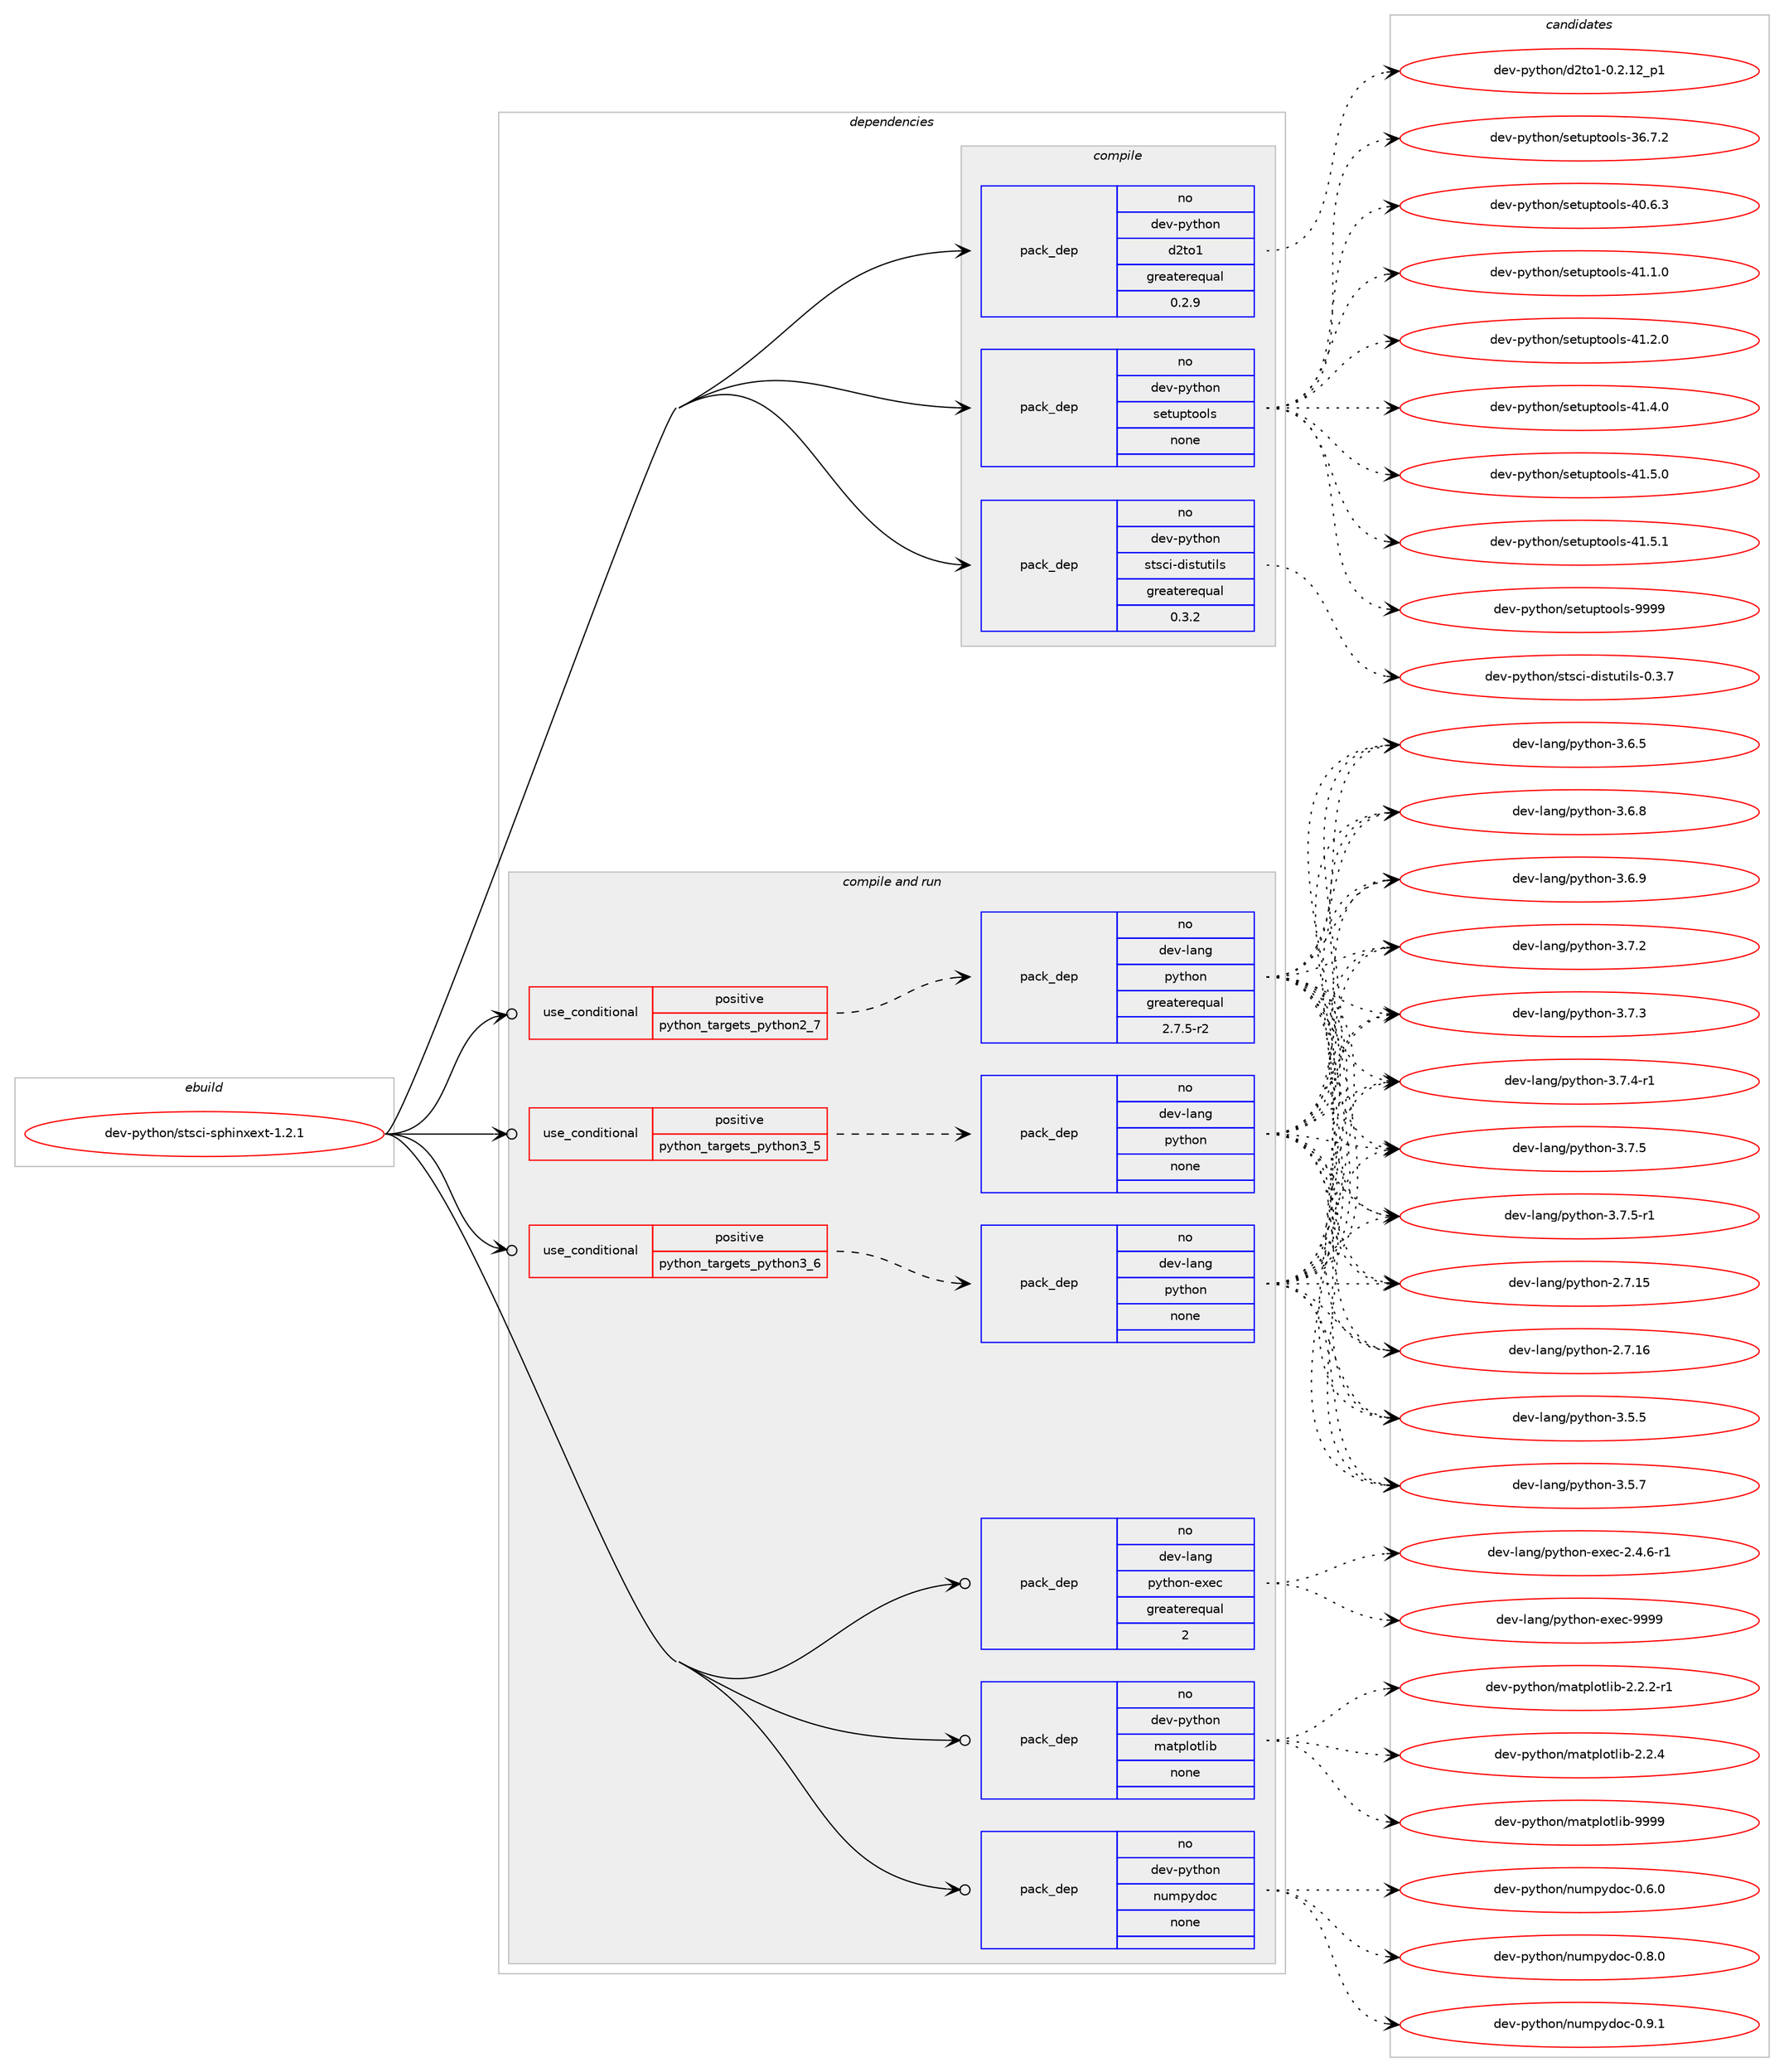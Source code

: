 digraph prolog {

# *************
# Graph options
# *************

newrank=true;
concentrate=true;
compound=true;
graph [rankdir=LR,fontname=Helvetica,fontsize=10,ranksep=1.5];#, ranksep=2.5, nodesep=0.2];
edge  [arrowhead=vee];
node  [fontname=Helvetica,fontsize=10];

# **********
# The ebuild
# **********

subgraph cluster_leftcol {
color=gray;
rank=same;
label=<<i>ebuild</i>>;
id [label="dev-python/stsci-sphinxext-1.2.1", color=red, width=4, href="../dev-python/stsci-sphinxext-1.2.1.svg"];
}

# ****************
# The dependencies
# ****************

subgraph cluster_midcol {
color=gray;
label=<<i>dependencies</i>>;
subgraph cluster_compile {
fillcolor="#eeeeee";
style=filled;
label=<<i>compile</i>>;
subgraph pack477569 {
dependency639512 [label=<<TABLE BORDER="0" CELLBORDER="1" CELLSPACING="0" CELLPADDING="4" WIDTH="220"><TR><TD ROWSPAN="6" CELLPADDING="30">pack_dep</TD></TR><TR><TD WIDTH="110">no</TD></TR><TR><TD>dev-python</TD></TR><TR><TD>d2to1</TD></TR><TR><TD>greaterequal</TD></TR><TR><TD>0.2.9</TD></TR></TABLE>>, shape=none, color=blue];
}
id:e -> dependency639512:w [weight=20,style="solid",arrowhead="vee"];
subgraph pack477570 {
dependency639513 [label=<<TABLE BORDER="0" CELLBORDER="1" CELLSPACING="0" CELLPADDING="4" WIDTH="220"><TR><TD ROWSPAN="6" CELLPADDING="30">pack_dep</TD></TR><TR><TD WIDTH="110">no</TD></TR><TR><TD>dev-python</TD></TR><TR><TD>setuptools</TD></TR><TR><TD>none</TD></TR><TR><TD></TD></TR></TABLE>>, shape=none, color=blue];
}
id:e -> dependency639513:w [weight=20,style="solid",arrowhead="vee"];
subgraph pack477571 {
dependency639514 [label=<<TABLE BORDER="0" CELLBORDER="1" CELLSPACING="0" CELLPADDING="4" WIDTH="220"><TR><TD ROWSPAN="6" CELLPADDING="30">pack_dep</TD></TR><TR><TD WIDTH="110">no</TD></TR><TR><TD>dev-python</TD></TR><TR><TD>stsci-distutils</TD></TR><TR><TD>greaterequal</TD></TR><TR><TD>0.3.2</TD></TR></TABLE>>, shape=none, color=blue];
}
id:e -> dependency639514:w [weight=20,style="solid",arrowhead="vee"];
}
subgraph cluster_compileandrun {
fillcolor="#eeeeee";
style=filled;
label=<<i>compile and run</i>>;
subgraph cond150062 {
dependency639515 [label=<<TABLE BORDER="0" CELLBORDER="1" CELLSPACING="0" CELLPADDING="4"><TR><TD ROWSPAN="3" CELLPADDING="10">use_conditional</TD></TR><TR><TD>positive</TD></TR><TR><TD>python_targets_python2_7</TD></TR></TABLE>>, shape=none, color=red];
subgraph pack477572 {
dependency639516 [label=<<TABLE BORDER="0" CELLBORDER="1" CELLSPACING="0" CELLPADDING="4" WIDTH="220"><TR><TD ROWSPAN="6" CELLPADDING="30">pack_dep</TD></TR><TR><TD WIDTH="110">no</TD></TR><TR><TD>dev-lang</TD></TR><TR><TD>python</TD></TR><TR><TD>greaterequal</TD></TR><TR><TD>2.7.5-r2</TD></TR></TABLE>>, shape=none, color=blue];
}
dependency639515:e -> dependency639516:w [weight=20,style="dashed",arrowhead="vee"];
}
id:e -> dependency639515:w [weight=20,style="solid",arrowhead="odotvee"];
subgraph cond150063 {
dependency639517 [label=<<TABLE BORDER="0" CELLBORDER="1" CELLSPACING="0" CELLPADDING="4"><TR><TD ROWSPAN="3" CELLPADDING="10">use_conditional</TD></TR><TR><TD>positive</TD></TR><TR><TD>python_targets_python3_5</TD></TR></TABLE>>, shape=none, color=red];
subgraph pack477573 {
dependency639518 [label=<<TABLE BORDER="0" CELLBORDER="1" CELLSPACING="0" CELLPADDING="4" WIDTH="220"><TR><TD ROWSPAN="6" CELLPADDING="30">pack_dep</TD></TR><TR><TD WIDTH="110">no</TD></TR><TR><TD>dev-lang</TD></TR><TR><TD>python</TD></TR><TR><TD>none</TD></TR><TR><TD></TD></TR></TABLE>>, shape=none, color=blue];
}
dependency639517:e -> dependency639518:w [weight=20,style="dashed",arrowhead="vee"];
}
id:e -> dependency639517:w [weight=20,style="solid",arrowhead="odotvee"];
subgraph cond150064 {
dependency639519 [label=<<TABLE BORDER="0" CELLBORDER="1" CELLSPACING="0" CELLPADDING="4"><TR><TD ROWSPAN="3" CELLPADDING="10">use_conditional</TD></TR><TR><TD>positive</TD></TR><TR><TD>python_targets_python3_6</TD></TR></TABLE>>, shape=none, color=red];
subgraph pack477574 {
dependency639520 [label=<<TABLE BORDER="0" CELLBORDER="1" CELLSPACING="0" CELLPADDING="4" WIDTH="220"><TR><TD ROWSPAN="6" CELLPADDING="30">pack_dep</TD></TR><TR><TD WIDTH="110">no</TD></TR><TR><TD>dev-lang</TD></TR><TR><TD>python</TD></TR><TR><TD>none</TD></TR><TR><TD></TD></TR></TABLE>>, shape=none, color=blue];
}
dependency639519:e -> dependency639520:w [weight=20,style="dashed",arrowhead="vee"];
}
id:e -> dependency639519:w [weight=20,style="solid",arrowhead="odotvee"];
subgraph pack477575 {
dependency639521 [label=<<TABLE BORDER="0" CELLBORDER="1" CELLSPACING="0" CELLPADDING="4" WIDTH="220"><TR><TD ROWSPAN="6" CELLPADDING="30">pack_dep</TD></TR><TR><TD WIDTH="110">no</TD></TR><TR><TD>dev-lang</TD></TR><TR><TD>python-exec</TD></TR><TR><TD>greaterequal</TD></TR><TR><TD>2</TD></TR></TABLE>>, shape=none, color=blue];
}
id:e -> dependency639521:w [weight=20,style="solid",arrowhead="odotvee"];
subgraph pack477576 {
dependency639522 [label=<<TABLE BORDER="0" CELLBORDER="1" CELLSPACING="0" CELLPADDING="4" WIDTH="220"><TR><TD ROWSPAN="6" CELLPADDING="30">pack_dep</TD></TR><TR><TD WIDTH="110">no</TD></TR><TR><TD>dev-python</TD></TR><TR><TD>matplotlib</TD></TR><TR><TD>none</TD></TR><TR><TD></TD></TR></TABLE>>, shape=none, color=blue];
}
id:e -> dependency639522:w [weight=20,style="solid",arrowhead="odotvee"];
subgraph pack477577 {
dependency639523 [label=<<TABLE BORDER="0" CELLBORDER="1" CELLSPACING="0" CELLPADDING="4" WIDTH="220"><TR><TD ROWSPAN="6" CELLPADDING="30">pack_dep</TD></TR><TR><TD WIDTH="110">no</TD></TR><TR><TD>dev-python</TD></TR><TR><TD>numpydoc</TD></TR><TR><TD>none</TD></TR><TR><TD></TD></TR></TABLE>>, shape=none, color=blue];
}
id:e -> dependency639523:w [weight=20,style="solid",arrowhead="odotvee"];
}
subgraph cluster_run {
fillcolor="#eeeeee";
style=filled;
label=<<i>run</i>>;
}
}

# **************
# The candidates
# **************

subgraph cluster_choices {
rank=same;
color=gray;
label=<<i>candidates</i>>;

subgraph choice477569 {
color=black;
nodesep=1;
choice10010111845112121116104111110471005011611149454846504649509511249 [label="dev-python/d2to1-0.2.12_p1", color=red, width=4,href="../dev-python/d2to1-0.2.12_p1.svg"];
dependency639512:e -> choice10010111845112121116104111110471005011611149454846504649509511249:w [style=dotted,weight="100"];
}
subgraph choice477570 {
color=black;
nodesep=1;
choice100101118451121211161041111104711510111611711211611111110811545515446554650 [label="dev-python/setuptools-36.7.2", color=red, width=4,href="../dev-python/setuptools-36.7.2.svg"];
choice100101118451121211161041111104711510111611711211611111110811545524846544651 [label="dev-python/setuptools-40.6.3", color=red, width=4,href="../dev-python/setuptools-40.6.3.svg"];
choice100101118451121211161041111104711510111611711211611111110811545524946494648 [label="dev-python/setuptools-41.1.0", color=red, width=4,href="../dev-python/setuptools-41.1.0.svg"];
choice100101118451121211161041111104711510111611711211611111110811545524946504648 [label="dev-python/setuptools-41.2.0", color=red, width=4,href="../dev-python/setuptools-41.2.0.svg"];
choice100101118451121211161041111104711510111611711211611111110811545524946524648 [label="dev-python/setuptools-41.4.0", color=red, width=4,href="../dev-python/setuptools-41.4.0.svg"];
choice100101118451121211161041111104711510111611711211611111110811545524946534648 [label="dev-python/setuptools-41.5.0", color=red, width=4,href="../dev-python/setuptools-41.5.0.svg"];
choice100101118451121211161041111104711510111611711211611111110811545524946534649 [label="dev-python/setuptools-41.5.1", color=red, width=4,href="../dev-python/setuptools-41.5.1.svg"];
choice10010111845112121116104111110471151011161171121161111111081154557575757 [label="dev-python/setuptools-9999", color=red, width=4,href="../dev-python/setuptools-9999.svg"];
dependency639513:e -> choice100101118451121211161041111104711510111611711211611111110811545515446554650:w [style=dotted,weight="100"];
dependency639513:e -> choice100101118451121211161041111104711510111611711211611111110811545524846544651:w [style=dotted,weight="100"];
dependency639513:e -> choice100101118451121211161041111104711510111611711211611111110811545524946494648:w [style=dotted,weight="100"];
dependency639513:e -> choice100101118451121211161041111104711510111611711211611111110811545524946504648:w [style=dotted,weight="100"];
dependency639513:e -> choice100101118451121211161041111104711510111611711211611111110811545524946524648:w [style=dotted,weight="100"];
dependency639513:e -> choice100101118451121211161041111104711510111611711211611111110811545524946534648:w [style=dotted,weight="100"];
dependency639513:e -> choice100101118451121211161041111104711510111611711211611111110811545524946534649:w [style=dotted,weight="100"];
dependency639513:e -> choice10010111845112121116104111110471151011161171121161111111081154557575757:w [style=dotted,weight="100"];
}
subgraph choice477571 {
color=black;
nodesep=1;
choice10010111845112121116104111110471151161159910545100105115116117116105108115454846514655 [label="dev-python/stsci-distutils-0.3.7", color=red, width=4,href="../dev-python/stsci-distutils-0.3.7.svg"];
dependency639514:e -> choice10010111845112121116104111110471151161159910545100105115116117116105108115454846514655:w [style=dotted,weight="100"];
}
subgraph choice477572 {
color=black;
nodesep=1;
choice10010111845108971101034711212111610411111045504655464953 [label="dev-lang/python-2.7.15", color=red, width=4,href="../dev-lang/python-2.7.15.svg"];
choice10010111845108971101034711212111610411111045504655464954 [label="dev-lang/python-2.7.16", color=red, width=4,href="../dev-lang/python-2.7.16.svg"];
choice100101118451089711010347112121116104111110455146534653 [label="dev-lang/python-3.5.5", color=red, width=4,href="../dev-lang/python-3.5.5.svg"];
choice100101118451089711010347112121116104111110455146534655 [label="dev-lang/python-3.5.7", color=red, width=4,href="../dev-lang/python-3.5.7.svg"];
choice100101118451089711010347112121116104111110455146544653 [label="dev-lang/python-3.6.5", color=red, width=4,href="../dev-lang/python-3.6.5.svg"];
choice100101118451089711010347112121116104111110455146544656 [label="dev-lang/python-3.6.8", color=red, width=4,href="../dev-lang/python-3.6.8.svg"];
choice100101118451089711010347112121116104111110455146544657 [label="dev-lang/python-3.6.9", color=red, width=4,href="../dev-lang/python-3.6.9.svg"];
choice100101118451089711010347112121116104111110455146554650 [label="dev-lang/python-3.7.2", color=red, width=4,href="../dev-lang/python-3.7.2.svg"];
choice100101118451089711010347112121116104111110455146554651 [label="dev-lang/python-3.7.3", color=red, width=4,href="../dev-lang/python-3.7.3.svg"];
choice1001011184510897110103471121211161041111104551465546524511449 [label="dev-lang/python-3.7.4-r1", color=red, width=4,href="../dev-lang/python-3.7.4-r1.svg"];
choice100101118451089711010347112121116104111110455146554653 [label="dev-lang/python-3.7.5", color=red, width=4,href="../dev-lang/python-3.7.5.svg"];
choice1001011184510897110103471121211161041111104551465546534511449 [label="dev-lang/python-3.7.5-r1", color=red, width=4,href="../dev-lang/python-3.7.5-r1.svg"];
dependency639516:e -> choice10010111845108971101034711212111610411111045504655464953:w [style=dotted,weight="100"];
dependency639516:e -> choice10010111845108971101034711212111610411111045504655464954:w [style=dotted,weight="100"];
dependency639516:e -> choice100101118451089711010347112121116104111110455146534653:w [style=dotted,weight="100"];
dependency639516:e -> choice100101118451089711010347112121116104111110455146534655:w [style=dotted,weight="100"];
dependency639516:e -> choice100101118451089711010347112121116104111110455146544653:w [style=dotted,weight="100"];
dependency639516:e -> choice100101118451089711010347112121116104111110455146544656:w [style=dotted,weight="100"];
dependency639516:e -> choice100101118451089711010347112121116104111110455146544657:w [style=dotted,weight="100"];
dependency639516:e -> choice100101118451089711010347112121116104111110455146554650:w [style=dotted,weight="100"];
dependency639516:e -> choice100101118451089711010347112121116104111110455146554651:w [style=dotted,weight="100"];
dependency639516:e -> choice1001011184510897110103471121211161041111104551465546524511449:w [style=dotted,weight="100"];
dependency639516:e -> choice100101118451089711010347112121116104111110455146554653:w [style=dotted,weight="100"];
dependency639516:e -> choice1001011184510897110103471121211161041111104551465546534511449:w [style=dotted,weight="100"];
}
subgraph choice477573 {
color=black;
nodesep=1;
choice10010111845108971101034711212111610411111045504655464953 [label="dev-lang/python-2.7.15", color=red, width=4,href="../dev-lang/python-2.7.15.svg"];
choice10010111845108971101034711212111610411111045504655464954 [label="dev-lang/python-2.7.16", color=red, width=4,href="../dev-lang/python-2.7.16.svg"];
choice100101118451089711010347112121116104111110455146534653 [label="dev-lang/python-3.5.5", color=red, width=4,href="../dev-lang/python-3.5.5.svg"];
choice100101118451089711010347112121116104111110455146534655 [label="dev-lang/python-3.5.7", color=red, width=4,href="../dev-lang/python-3.5.7.svg"];
choice100101118451089711010347112121116104111110455146544653 [label="dev-lang/python-3.6.5", color=red, width=4,href="../dev-lang/python-3.6.5.svg"];
choice100101118451089711010347112121116104111110455146544656 [label="dev-lang/python-3.6.8", color=red, width=4,href="../dev-lang/python-3.6.8.svg"];
choice100101118451089711010347112121116104111110455146544657 [label="dev-lang/python-3.6.9", color=red, width=4,href="../dev-lang/python-3.6.9.svg"];
choice100101118451089711010347112121116104111110455146554650 [label="dev-lang/python-3.7.2", color=red, width=4,href="../dev-lang/python-3.7.2.svg"];
choice100101118451089711010347112121116104111110455146554651 [label="dev-lang/python-3.7.3", color=red, width=4,href="../dev-lang/python-3.7.3.svg"];
choice1001011184510897110103471121211161041111104551465546524511449 [label="dev-lang/python-3.7.4-r1", color=red, width=4,href="../dev-lang/python-3.7.4-r1.svg"];
choice100101118451089711010347112121116104111110455146554653 [label="dev-lang/python-3.7.5", color=red, width=4,href="../dev-lang/python-3.7.5.svg"];
choice1001011184510897110103471121211161041111104551465546534511449 [label="dev-lang/python-3.7.5-r1", color=red, width=4,href="../dev-lang/python-3.7.5-r1.svg"];
dependency639518:e -> choice10010111845108971101034711212111610411111045504655464953:w [style=dotted,weight="100"];
dependency639518:e -> choice10010111845108971101034711212111610411111045504655464954:w [style=dotted,weight="100"];
dependency639518:e -> choice100101118451089711010347112121116104111110455146534653:w [style=dotted,weight="100"];
dependency639518:e -> choice100101118451089711010347112121116104111110455146534655:w [style=dotted,weight="100"];
dependency639518:e -> choice100101118451089711010347112121116104111110455146544653:w [style=dotted,weight="100"];
dependency639518:e -> choice100101118451089711010347112121116104111110455146544656:w [style=dotted,weight="100"];
dependency639518:e -> choice100101118451089711010347112121116104111110455146544657:w [style=dotted,weight="100"];
dependency639518:e -> choice100101118451089711010347112121116104111110455146554650:w [style=dotted,weight="100"];
dependency639518:e -> choice100101118451089711010347112121116104111110455146554651:w [style=dotted,weight="100"];
dependency639518:e -> choice1001011184510897110103471121211161041111104551465546524511449:w [style=dotted,weight="100"];
dependency639518:e -> choice100101118451089711010347112121116104111110455146554653:w [style=dotted,weight="100"];
dependency639518:e -> choice1001011184510897110103471121211161041111104551465546534511449:w [style=dotted,weight="100"];
}
subgraph choice477574 {
color=black;
nodesep=1;
choice10010111845108971101034711212111610411111045504655464953 [label="dev-lang/python-2.7.15", color=red, width=4,href="../dev-lang/python-2.7.15.svg"];
choice10010111845108971101034711212111610411111045504655464954 [label="dev-lang/python-2.7.16", color=red, width=4,href="../dev-lang/python-2.7.16.svg"];
choice100101118451089711010347112121116104111110455146534653 [label="dev-lang/python-3.5.5", color=red, width=4,href="../dev-lang/python-3.5.5.svg"];
choice100101118451089711010347112121116104111110455146534655 [label="dev-lang/python-3.5.7", color=red, width=4,href="../dev-lang/python-3.5.7.svg"];
choice100101118451089711010347112121116104111110455146544653 [label="dev-lang/python-3.6.5", color=red, width=4,href="../dev-lang/python-3.6.5.svg"];
choice100101118451089711010347112121116104111110455146544656 [label="dev-lang/python-3.6.8", color=red, width=4,href="../dev-lang/python-3.6.8.svg"];
choice100101118451089711010347112121116104111110455146544657 [label="dev-lang/python-3.6.9", color=red, width=4,href="../dev-lang/python-3.6.9.svg"];
choice100101118451089711010347112121116104111110455146554650 [label="dev-lang/python-3.7.2", color=red, width=4,href="../dev-lang/python-3.7.2.svg"];
choice100101118451089711010347112121116104111110455146554651 [label="dev-lang/python-3.7.3", color=red, width=4,href="../dev-lang/python-3.7.3.svg"];
choice1001011184510897110103471121211161041111104551465546524511449 [label="dev-lang/python-3.7.4-r1", color=red, width=4,href="../dev-lang/python-3.7.4-r1.svg"];
choice100101118451089711010347112121116104111110455146554653 [label="dev-lang/python-3.7.5", color=red, width=4,href="../dev-lang/python-3.7.5.svg"];
choice1001011184510897110103471121211161041111104551465546534511449 [label="dev-lang/python-3.7.5-r1", color=red, width=4,href="../dev-lang/python-3.7.5-r1.svg"];
dependency639520:e -> choice10010111845108971101034711212111610411111045504655464953:w [style=dotted,weight="100"];
dependency639520:e -> choice10010111845108971101034711212111610411111045504655464954:w [style=dotted,weight="100"];
dependency639520:e -> choice100101118451089711010347112121116104111110455146534653:w [style=dotted,weight="100"];
dependency639520:e -> choice100101118451089711010347112121116104111110455146534655:w [style=dotted,weight="100"];
dependency639520:e -> choice100101118451089711010347112121116104111110455146544653:w [style=dotted,weight="100"];
dependency639520:e -> choice100101118451089711010347112121116104111110455146544656:w [style=dotted,weight="100"];
dependency639520:e -> choice100101118451089711010347112121116104111110455146544657:w [style=dotted,weight="100"];
dependency639520:e -> choice100101118451089711010347112121116104111110455146554650:w [style=dotted,weight="100"];
dependency639520:e -> choice100101118451089711010347112121116104111110455146554651:w [style=dotted,weight="100"];
dependency639520:e -> choice1001011184510897110103471121211161041111104551465546524511449:w [style=dotted,weight="100"];
dependency639520:e -> choice100101118451089711010347112121116104111110455146554653:w [style=dotted,weight="100"];
dependency639520:e -> choice1001011184510897110103471121211161041111104551465546534511449:w [style=dotted,weight="100"];
}
subgraph choice477575 {
color=black;
nodesep=1;
choice10010111845108971101034711212111610411111045101120101994550465246544511449 [label="dev-lang/python-exec-2.4.6-r1", color=red, width=4,href="../dev-lang/python-exec-2.4.6-r1.svg"];
choice10010111845108971101034711212111610411111045101120101994557575757 [label="dev-lang/python-exec-9999", color=red, width=4,href="../dev-lang/python-exec-9999.svg"];
dependency639521:e -> choice10010111845108971101034711212111610411111045101120101994550465246544511449:w [style=dotted,weight="100"];
dependency639521:e -> choice10010111845108971101034711212111610411111045101120101994557575757:w [style=dotted,weight="100"];
}
subgraph choice477576 {
color=black;
nodesep=1;
choice100101118451121211161041111104710997116112108111116108105984550465046504511449 [label="dev-python/matplotlib-2.2.2-r1", color=red, width=4,href="../dev-python/matplotlib-2.2.2-r1.svg"];
choice10010111845112121116104111110471099711611210811111610810598455046504652 [label="dev-python/matplotlib-2.2.4", color=red, width=4,href="../dev-python/matplotlib-2.2.4.svg"];
choice100101118451121211161041111104710997116112108111116108105984557575757 [label="dev-python/matplotlib-9999", color=red, width=4,href="../dev-python/matplotlib-9999.svg"];
dependency639522:e -> choice100101118451121211161041111104710997116112108111116108105984550465046504511449:w [style=dotted,weight="100"];
dependency639522:e -> choice10010111845112121116104111110471099711611210811111610810598455046504652:w [style=dotted,weight="100"];
dependency639522:e -> choice100101118451121211161041111104710997116112108111116108105984557575757:w [style=dotted,weight="100"];
}
subgraph choice477577 {
color=black;
nodesep=1;
choice100101118451121211161041111104711011710911212110011199454846544648 [label="dev-python/numpydoc-0.6.0", color=red, width=4,href="../dev-python/numpydoc-0.6.0.svg"];
choice100101118451121211161041111104711011710911212110011199454846564648 [label="dev-python/numpydoc-0.8.0", color=red, width=4,href="../dev-python/numpydoc-0.8.0.svg"];
choice100101118451121211161041111104711011710911212110011199454846574649 [label="dev-python/numpydoc-0.9.1", color=red, width=4,href="../dev-python/numpydoc-0.9.1.svg"];
dependency639523:e -> choice100101118451121211161041111104711011710911212110011199454846544648:w [style=dotted,weight="100"];
dependency639523:e -> choice100101118451121211161041111104711011710911212110011199454846564648:w [style=dotted,weight="100"];
dependency639523:e -> choice100101118451121211161041111104711011710911212110011199454846574649:w [style=dotted,weight="100"];
}
}

}
